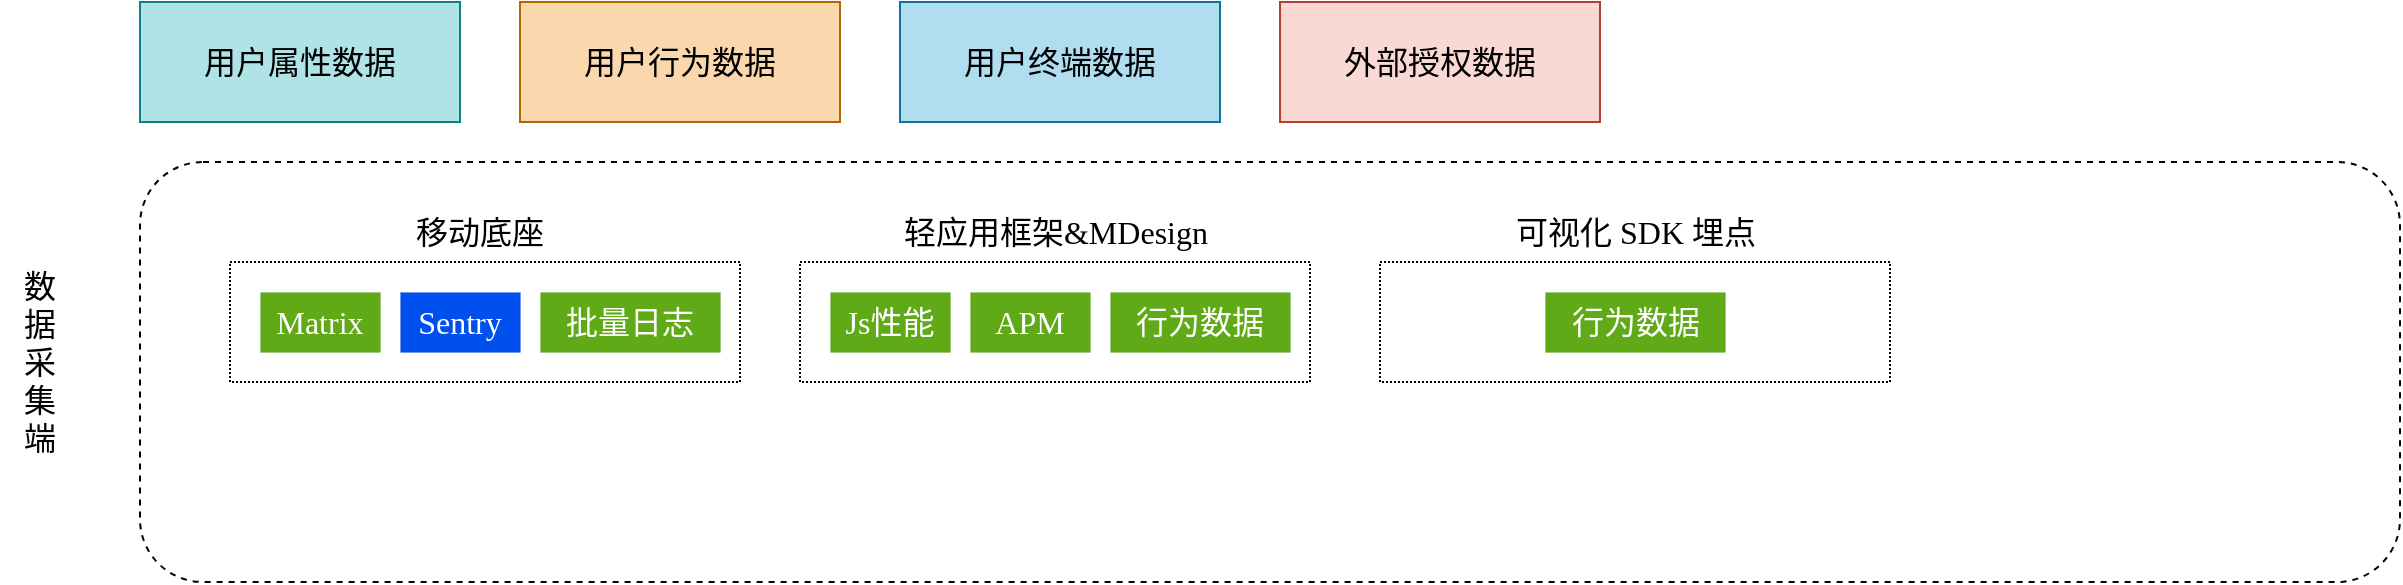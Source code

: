 <mxfile version="17.2.4" type="github">
  <diagram id="R6LKjHRkVj6gWCjwfnXa" name="Page-1">
    <mxGraphModel dx="1609" dy="468" grid="1" gridSize="10" guides="1" tooltips="1" connect="1" arrows="1" fold="1" page="1" pageScale="1" pageWidth="827" pageHeight="1169" math="0" shadow="0">
      <root>
        <mxCell id="0" />
        <mxCell id="1" parent="0" />
        <mxCell id="xEdestO7AOEsHorYzFaQ-1" value="用户属性数据" style="rounded=0;whiteSpace=wrap;html=1;fillColor=#b0e3e6;strokeColor=#0e8088;fontSize=16;fontFamily=Comic Sans MS;" vertex="1" parent="1">
          <mxGeometry x="40" y="40" width="160" height="60" as="geometry" />
        </mxCell>
        <mxCell id="xEdestO7AOEsHorYzFaQ-2" value="用户行为数据" style="rounded=0;whiteSpace=wrap;html=1;fillColor=#fad7ac;strokeColor=#b46504;fontSize=16;fontFamily=Comic Sans MS;" vertex="1" parent="1">
          <mxGeometry x="230" y="40" width="160" height="60" as="geometry" />
        </mxCell>
        <mxCell id="xEdestO7AOEsHorYzFaQ-3" value="用户终端数据" style="rounded=0;whiteSpace=wrap;html=1;fillColor=#b1ddf0;strokeColor=#10739e;fontSize=16;fontFamily=Comic Sans MS;" vertex="1" parent="1">
          <mxGeometry x="420" y="40" width="160" height="60" as="geometry" />
        </mxCell>
        <mxCell id="xEdestO7AOEsHorYzFaQ-4" value="外部授权数据" style="rounded=0;whiteSpace=wrap;html=1;fillColor=#fad9d5;strokeColor=#ae4132;fontSize=16;fontFamily=Comic Sans MS;" vertex="1" parent="1">
          <mxGeometry x="610" y="40" width="160" height="60" as="geometry" />
        </mxCell>
        <mxCell id="xEdestO7AOEsHorYzFaQ-5" value="" style="rounded=1;whiteSpace=wrap;html=1;fontSize=16;dashed=1;fontFamily=Comic Sans MS;" vertex="1" parent="1">
          <mxGeometry x="40" y="120" width="1130" height="210" as="geometry" />
        </mxCell>
        <mxCell id="xEdestO7AOEsHorYzFaQ-6" value="数&lt;br&gt;据&lt;br&gt;采&lt;br&gt;集&lt;br&gt;端" style="rounded=0;whiteSpace=wrap;html=1;fontSize=16;strokeWidth=0;strokeColor=none;fontFamily=Comic Sans MS;" vertex="1" parent="1">
          <mxGeometry x="-30" y="155" width="40" height="130" as="geometry" />
        </mxCell>
        <mxCell id="xEdestO7AOEsHorYzFaQ-8" value="移动底座" style="rounded=0;whiteSpace=wrap;html=1;dashed=1;fontSize=16;strokeWidth=0;fontFamily=Comic Sans MS;strokeColor=none;" vertex="1" parent="1">
          <mxGeometry x="160" y="140" width="100" height="30" as="geometry" />
        </mxCell>
        <mxCell id="xEdestO7AOEsHorYzFaQ-9" value="" style="rounded=0;whiteSpace=wrap;html=1;dashed=1;fontSize=16;strokeWidth=1;fontFamily=Comic Sans MS;dashPattern=1 1;" vertex="1" parent="1">
          <mxGeometry x="85" y="170" width="255" height="60" as="geometry" />
        </mxCell>
        <mxCell id="xEdestO7AOEsHorYzFaQ-10" value="Matrix" style="rounded=0;whiteSpace=wrap;html=1;dashed=1;fontSize=16;strokeWidth=0;fontFamily=Comic Sans MS;fillColor=#60a917;fontColor=#ffffff;strokeColor=#2D7600;" vertex="1" parent="1">
          <mxGeometry x="100" y="185" width="60" height="30" as="geometry" />
        </mxCell>
        <mxCell id="xEdestO7AOEsHorYzFaQ-11" value="Sentry" style="rounded=0;whiteSpace=wrap;html=1;dashed=1;fontSize=16;strokeWidth=0;fontFamily=Comic Sans MS;fillColor=#0050ef;fontColor=#ffffff;strokeColor=#001DBC;" vertex="1" parent="1">
          <mxGeometry x="170" y="185" width="60" height="30" as="geometry" />
        </mxCell>
        <mxCell id="xEdestO7AOEsHorYzFaQ-14" value="批量日志" style="rounded=0;whiteSpace=wrap;html=1;dashed=1;fontSize=16;strokeWidth=0;fontFamily=Comic Sans MS;fillColor=#60a917;fontColor=#ffffff;strokeColor=#2D7600;" vertex="1" parent="1">
          <mxGeometry x="240" y="185" width="90" height="30" as="geometry" />
        </mxCell>
        <mxCell id="xEdestO7AOEsHorYzFaQ-15" value="轻应用框架&amp;amp;MDesign" style="rounded=0;whiteSpace=wrap;html=1;dashed=1;fontSize=16;strokeWidth=0;fontFamily=Comic Sans MS;strokeColor=none;" vertex="1" parent="1">
          <mxGeometry x="402.5" y="140" width="190" height="30" as="geometry" />
        </mxCell>
        <mxCell id="xEdestO7AOEsHorYzFaQ-16" value="" style="rounded=0;whiteSpace=wrap;html=1;dashed=1;fontSize=16;strokeWidth=1;fontFamily=Comic Sans MS;dashPattern=1 1;" vertex="1" parent="1">
          <mxGeometry x="370" y="170" width="255" height="60" as="geometry" />
        </mxCell>
        <mxCell id="xEdestO7AOEsHorYzFaQ-17" value="Js性能" style="rounded=0;whiteSpace=wrap;html=1;dashed=1;fontSize=16;strokeWidth=0;fontFamily=Comic Sans MS;fillColor=#60a917;fontColor=#ffffff;strokeColor=#2D7600;" vertex="1" parent="1">
          <mxGeometry x="385" y="185" width="60" height="30" as="geometry" />
        </mxCell>
        <mxCell id="xEdestO7AOEsHorYzFaQ-18" value="APM" style="rounded=0;whiteSpace=wrap;html=1;dashed=1;fontSize=16;strokeWidth=0;fontFamily=Comic Sans MS;fillColor=#60a917;fontColor=#ffffff;strokeColor=#2D7600;" vertex="1" parent="1">
          <mxGeometry x="455" y="185" width="60" height="30" as="geometry" />
        </mxCell>
        <mxCell id="xEdestO7AOEsHorYzFaQ-19" value="行为数据" style="rounded=0;whiteSpace=wrap;html=1;dashed=1;fontSize=16;strokeWidth=0;fontFamily=Comic Sans MS;fillColor=#60a917;fontColor=#ffffff;strokeColor=#2D7600;" vertex="1" parent="1">
          <mxGeometry x="525" y="185" width="90" height="30" as="geometry" />
        </mxCell>
        <mxCell id="xEdestO7AOEsHorYzFaQ-20" value="可视化 SDK 埋点" style="rounded=0;whiteSpace=wrap;html=1;dashed=1;fontSize=16;strokeWidth=0;fontFamily=Comic Sans MS;strokeColor=none;" vertex="1" parent="1">
          <mxGeometry x="692.5" y="140" width="190" height="30" as="geometry" />
        </mxCell>
        <mxCell id="xEdestO7AOEsHorYzFaQ-21" value="" style="rounded=0;whiteSpace=wrap;html=1;dashed=1;fontSize=16;strokeWidth=1;fontFamily=Comic Sans MS;dashPattern=1 1;" vertex="1" parent="1">
          <mxGeometry x="660" y="170" width="255" height="60" as="geometry" />
        </mxCell>
        <mxCell id="xEdestO7AOEsHorYzFaQ-24" value="行为数据" style="rounded=0;whiteSpace=wrap;html=1;dashed=1;fontSize=16;strokeWidth=0;fontFamily=Comic Sans MS;fillColor=#60a917;fontColor=#ffffff;strokeColor=#2D7600;" vertex="1" parent="1">
          <mxGeometry x="742.5" y="185" width="90" height="30" as="geometry" />
        </mxCell>
      </root>
    </mxGraphModel>
  </diagram>
</mxfile>
